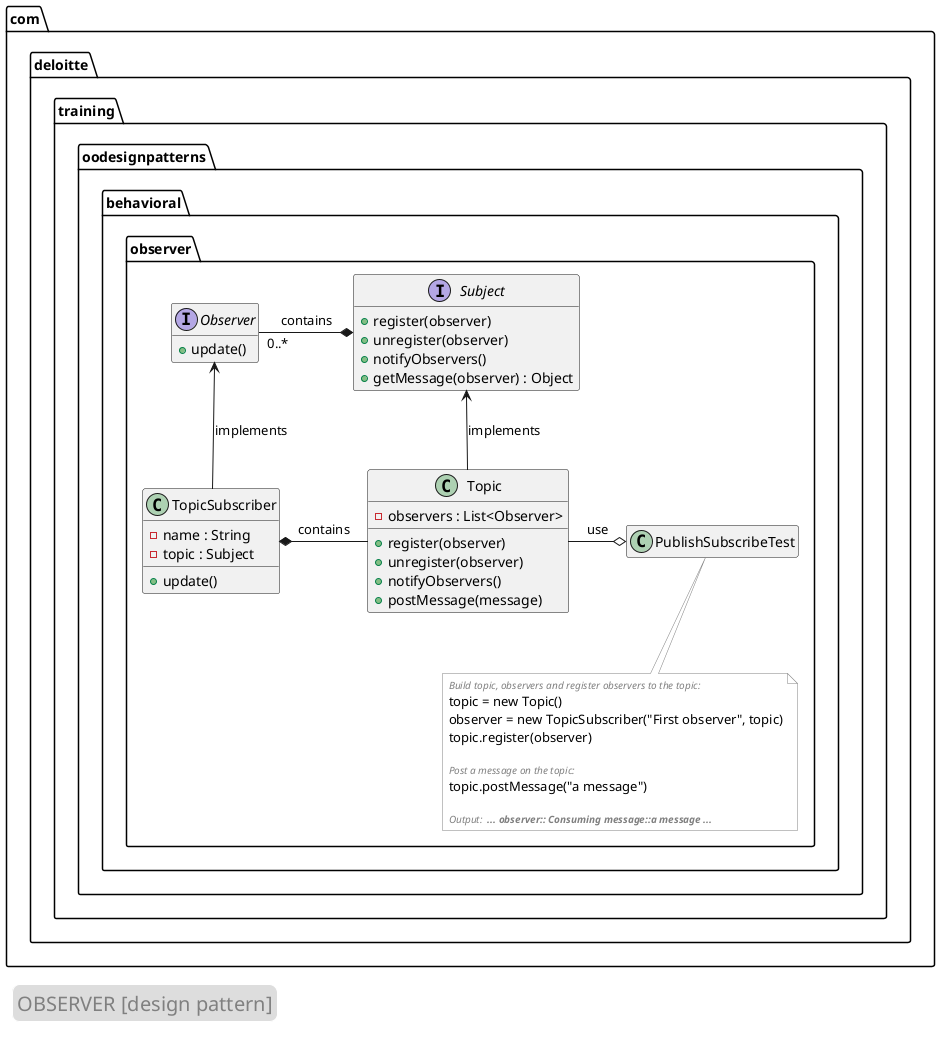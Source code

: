 @startuml

skinparam note {
    borderColor grey
    backgroundColor white
}

skinparam legend {
    borderColor white
    fontSize 20
    fontColor grey
}

package com.deloitte.training.oodesignpatterns.behavioral.observer {
    ' Classes and interfaces
    interface Observer {
        + update()
    }
    interface Subject {
        + register(observer)
        + unregister(observer)
        + notifyObservers()
        + getMessage(observer) : Object
    }
    class Topic {
        - observers : List<Observer>
        + register(observer)
        + unregister(observer)
        + notifyObservers()
        + postMessage(message)
    }
    class TopicSubscriber {
        - name : String
        - topic : Subject
        + update()
    }
    class PublishSubscribeTest
    
    ' relationships

    Observer <-- TopicSubscriber : implements
    Subject <-- Topic : implements
    Observer "0..*" -* Subject : contains
    TopicSubscriber *- Topic : contains

    Topic -o PublishSubscribeTest : use
    
    ' hide garbage
    hide empty fields
    hide empty methods
    
    ' notes
    note bottom of PublishSubscribeTest
        <i><size:10><color:grey>Build topic, observers and register observers to the topic:
        topic = new Topic()
        observer = new TopicSubscriber("First observer", topic)
        topic.register(observer)
        
        <i><size:10><color:grey>Post a message on the topic:
        topic.postMessage("a message")
        
        <i><size:10><color:grey>Output: <b> ... observer:: Consuming message::a message ...
    end note
}

'legend
legend bottom left
OBSERVER [design pattern]
end legend

@enduml
